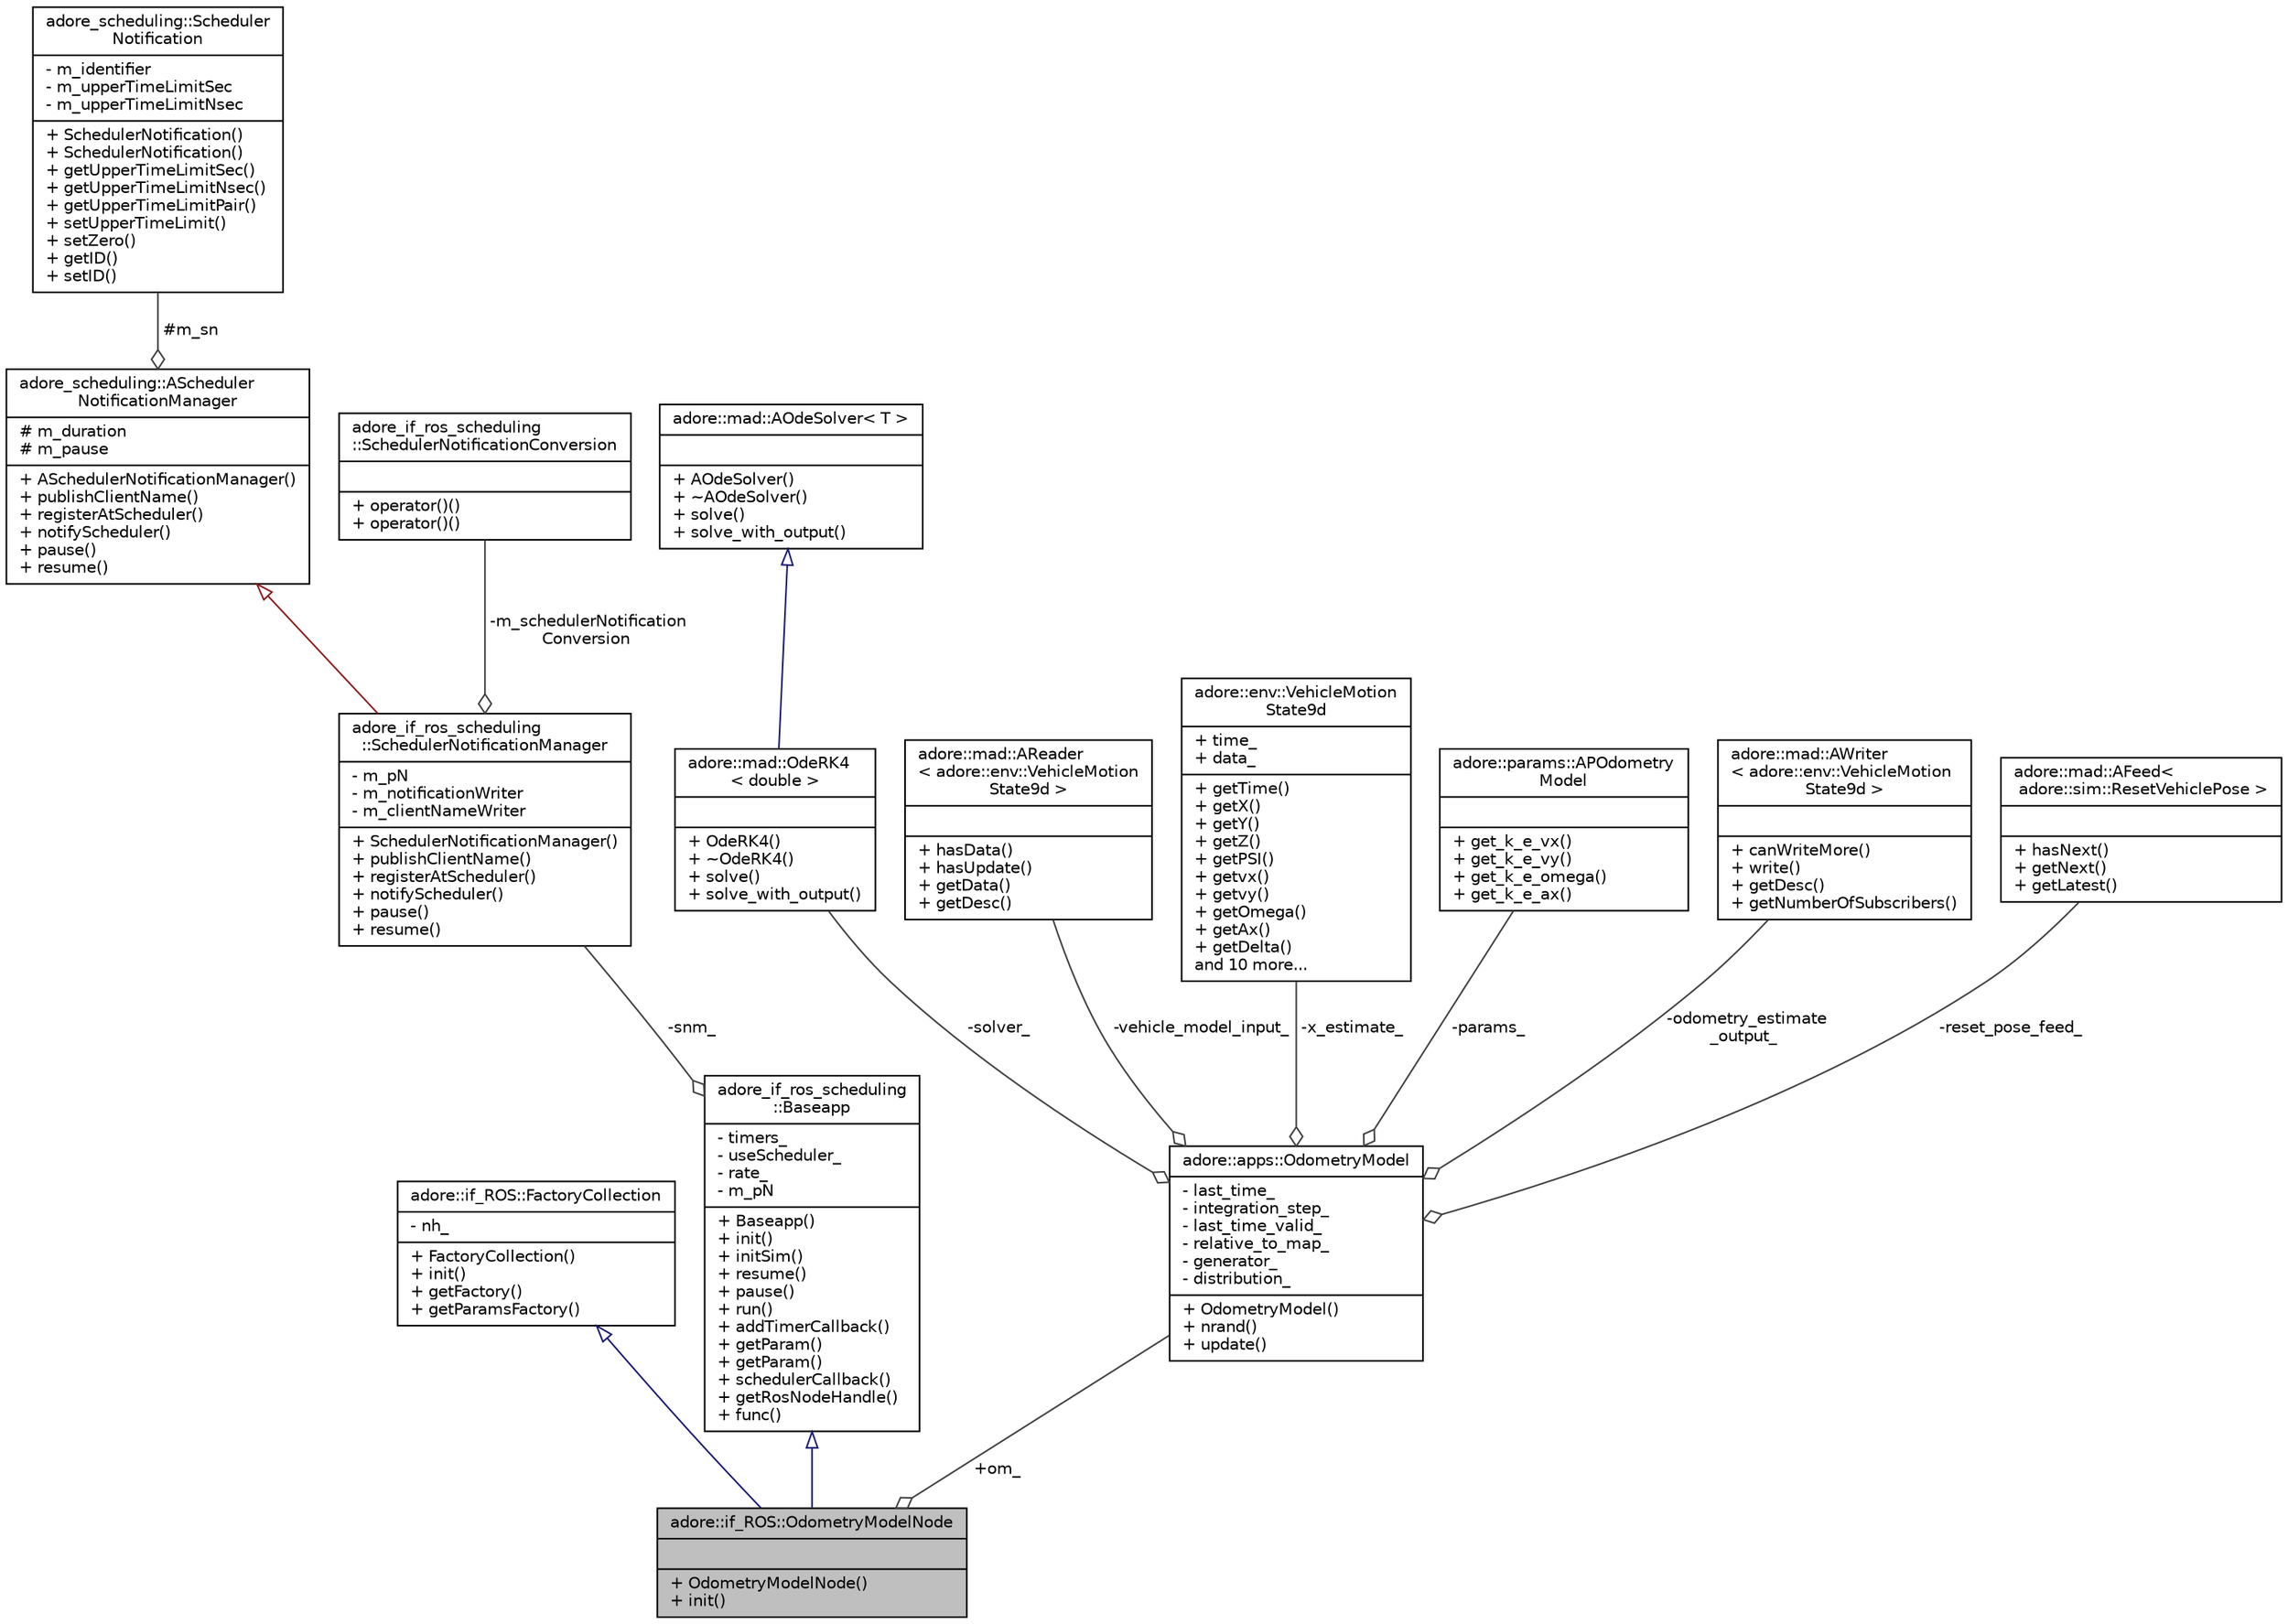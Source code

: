 digraph "adore::if_ROS::OdometryModelNode"
{
 // LATEX_PDF_SIZE
  edge [fontname="Helvetica",fontsize="10",labelfontname="Helvetica",labelfontsize="10"];
  node [fontname="Helvetica",fontsize="10",shape=record];
  Node1 [label="{adore::if_ROS::OdometryModelNode\n||+ OdometryModelNode()\l+ init()\l}",height=0.2,width=0.4,color="black", fillcolor="grey75", style="filled", fontcolor="black",tooltip=" "];
  Node2 -> Node1 [dir="back",color="midnightblue",fontsize="10",style="solid",arrowtail="onormal",fontname="Helvetica"];
  Node2 [label="{adore::if_ROS::FactoryCollection\n|- nh_\l|+ FactoryCollection()\l+ init()\l+ getFactory()\l+ getParamsFactory()\l}",height=0.2,width=0.4,color="black", fillcolor="white", style="filled",URL="$classadore_1_1if__ROS_1_1FactoryCollection.html",tooltip=" "];
  Node3 -> Node1 [dir="back",color="midnightblue",fontsize="10",style="solid",arrowtail="onormal",fontname="Helvetica"];
  Node3 [label="{adore_if_ros_scheduling\l::Baseapp\n|- timers_\l- useScheduler_\l- rate_\l- m_pN\l|+ Baseapp()\l+ init()\l+ initSim()\l+ resume()\l+ pause()\l+ run()\l+ addTimerCallback()\l+ getParam()\l+ getParam()\l+ schedulerCallback()\l+ getRosNodeHandle()\l+ func()\l}",height=0.2,width=0.4,color="black", fillcolor="white", style="filled",URL="$classadore__if__ros__scheduling_1_1Baseapp.html",tooltip=" "];
  Node4 -> Node3 [color="grey25",fontsize="10",style="solid",label=" -snm_" ,arrowhead="odiamond",fontname="Helvetica"];
  Node4 [label="{adore_if_ros_scheduling\l::SchedulerNotificationManager\n|- m_pN\l- m_notificationWriter\l- m_clientNameWriter\l|+ SchedulerNotificationManager()\l+ publishClientName()\l+ registerAtScheduler()\l+ notifyScheduler()\l+ pause()\l+ resume()\l}",height=0.2,width=0.4,color="black", fillcolor="white", style="filled",URL="$classadore__if__ros__scheduling_1_1SchedulerNotificationManager.html",tooltip=" "];
  Node5 -> Node4 [dir="back",color="firebrick4",fontsize="10",style="solid",arrowtail="onormal",fontname="Helvetica"];
  Node5 [label="{adore_scheduling::AScheduler\lNotificationManager\n|# m_duration\l# m_pause\l|+ ASchedulerNotificationManager()\l+ publishClientName()\l+ registerAtScheduler()\l+ notifyScheduler()\l+ pause()\l+ resume()\l}",height=0.2,width=0.4,color="black", fillcolor="white", style="filled",URL="$classadore__scheduling_1_1ASchedulerNotificationManager.html",tooltip=" "];
  Node6 -> Node5 [color="grey25",fontsize="10",style="solid",label=" #m_sn" ,arrowhead="odiamond",fontname="Helvetica"];
  Node6 [label="{adore_scheduling::Scheduler\lNotification\n|- m_identifier\l- m_upperTimeLimitSec\l- m_upperTimeLimitNsec\l|+ SchedulerNotification()\l+ SchedulerNotification()\l+ getUpperTimeLimitSec()\l+ getUpperTimeLimitNsec()\l+ getUpperTimeLimitPair()\l+ setUpperTimeLimit()\l+ setZero()\l+ getID()\l+ setID()\l}",height=0.2,width=0.4,color="black", fillcolor="white", style="filled",URL="$classadore__scheduling_1_1SchedulerNotification.html",tooltip=" "];
  Node7 -> Node4 [color="grey25",fontsize="10",style="solid",label=" -m_schedulerNotification\lConversion" ,arrowhead="odiamond",fontname="Helvetica"];
  Node7 [label="{adore_if_ros_scheduling\l::SchedulerNotificationConversion\n||+ operator()()\l+ operator()()\l}",height=0.2,width=0.4,color="black", fillcolor="white", style="filled",URL="$classadore__if__ros__scheduling_1_1SchedulerNotificationConversion.html",tooltip=" "];
  Node8 -> Node1 [color="grey25",fontsize="10",style="solid",label=" +om_" ,arrowhead="odiamond",fontname="Helvetica"];
  Node8 [label="{adore::apps::OdometryModel\n|- last_time_\l- integration_step_\l- last_time_valid_\l- relative_to_map_\l- generator_\l- distribution_\l|+ OdometryModel()\l+ nrand()\l+ update()\l}",height=0.2,width=0.4,color="black", fillcolor="white", style="filled",URL="$classadore_1_1apps_1_1OdometryModel.html",tooltip="a model for odometry sensor integrates velocities as measured with errors"];
  Node9 -> Node8 [color="grey25",fontsize="10",style="solid",label=" -solver_" ,arrowhead="odiamond",fontname="Helvetica"];
  Node9 [label="{adore::mad::OdeRK4\l\< double \>\n||+ OdeRK4()\l+ ~OdeRK4()\l+ solve()\l+ solve_with_output()\l}",height=0.2,width=0.4,color="black", fillcolor="white", style="filled",URL="$classadore_1_1mad_1_1OdeRK4.html",tooltip=" "];
  Node10 -> Node9 [dir="back",color="midnightblue",fontsize="10",style="solid",arrowtail="onormal",fontname="Helvetica"];
  Node10 [label="{adore::mad::AOdeSolver\< T \>\n||+ AOdeSolver()\l+ ~AOdeSolver()\l+ solve()\l+ solve_with_output()\l}",height=0.2,width=0.4,color="black", fillcolor="white", style="filled",URL="$classadore_1_1mad_1_1AOdeSolver.html",tooltip=" "];
  Node11 -> Node8 [color="grey25",fontsize="10",style="solid",label=" -vehicle_model_input_" ,arrowhead="odiamond",fontname="Helvetica"];
  Node11 [label="{adore::mad::AReader\l\< adore::env::VehicleMotion\lState9d \>\n||+ hasData()\l+ hasUpdate()\l+ getData()\l+ getDesc()\l}",height=0.2,width=0.4,color="black", fillcolor="white", style="filled",URL="$classadore_1_1mad_1_1AReader.html",tooltip=" "];
  Node12 -> Node8 [color="grey25",fontsize="10",style="solid",label=" -x_estimate_" ,arrowhead="odiamond",fontname="Helvetica"];
  Node12 [label="{adore::env::VehicleMotion\lState9d\n|+ time_\l+ data_\l|+ getTime()\l+ getX()\l+ getY()\l+ getZ()\l+ getPSI()\l+ getvx()\l+ getvy()\l+ getOmega()\l+ getAx()\l+ getDelta()\land 10 more...\l}",height=0.2,width=0.4,color="black", fillcolor="white", style="filled",URL="$structadore_1_1env_1_1VehicleMotionState9d.html",tooltip="This struct holds the motion state of the vehicle in 9d."];
  Node13 -> Node8 [color="grey25",fontsize="10",style="solid",label=" -params_" ,arrowhead="odiamond",fontname="Helvetica"];
  Node13 [label="{adore::params::APOdometry\lModel\n||+ get_k_e_vx()\l+ get_k_e_vy()\l+ get_k_e_omega()\l+ get_k_e_ax()\l}",height=0.2,width=0.4,color="black", fillcolor="white", style="filled",URL="$classadore_1_1params_1_1APOdometryModel.html",tooltip="abstract class containing parameters which configure odometry state estimation model"];
  Node14 -> Node8 [color="grey25",fontsize="10",style="solid",label=" -odometry_estimate\l_output_" ,arrowhead="odiamond",fontname="Helvetica"];
  Node14 [label="{adore::mad::AWriter\l\< adore::env::VehicleMotion\lState9d \>\n||+ canWriteMore()\l+ write()\l+ getDesc()\l+ getNumberOfSubscribers()\l}",height=0.2,width=0.4,color="black", fillcolor="white", style="filled",URL="$classadore_1_1mad_1_1AWriter.html",tooltip=" "];
  Node15 -> Node8 [color="grey25",fontsize="10",style="solid",label=" -reset_pose_feed_" ,arrowhead="odiamond",fontname="Helvetica"];
  Node15 [label="{adore::mad::AFeed\<\l adore::sim::ResetVehiclePose \>\n||+ hasNext()\l+ getNext()\l+ getLatest()\l}",height=0.2,width=0.4,color="black", fillcolor="white", style="filled",URL="$classadore_1_1mad_1_1AFeed.html",tooltip=" "];
}
